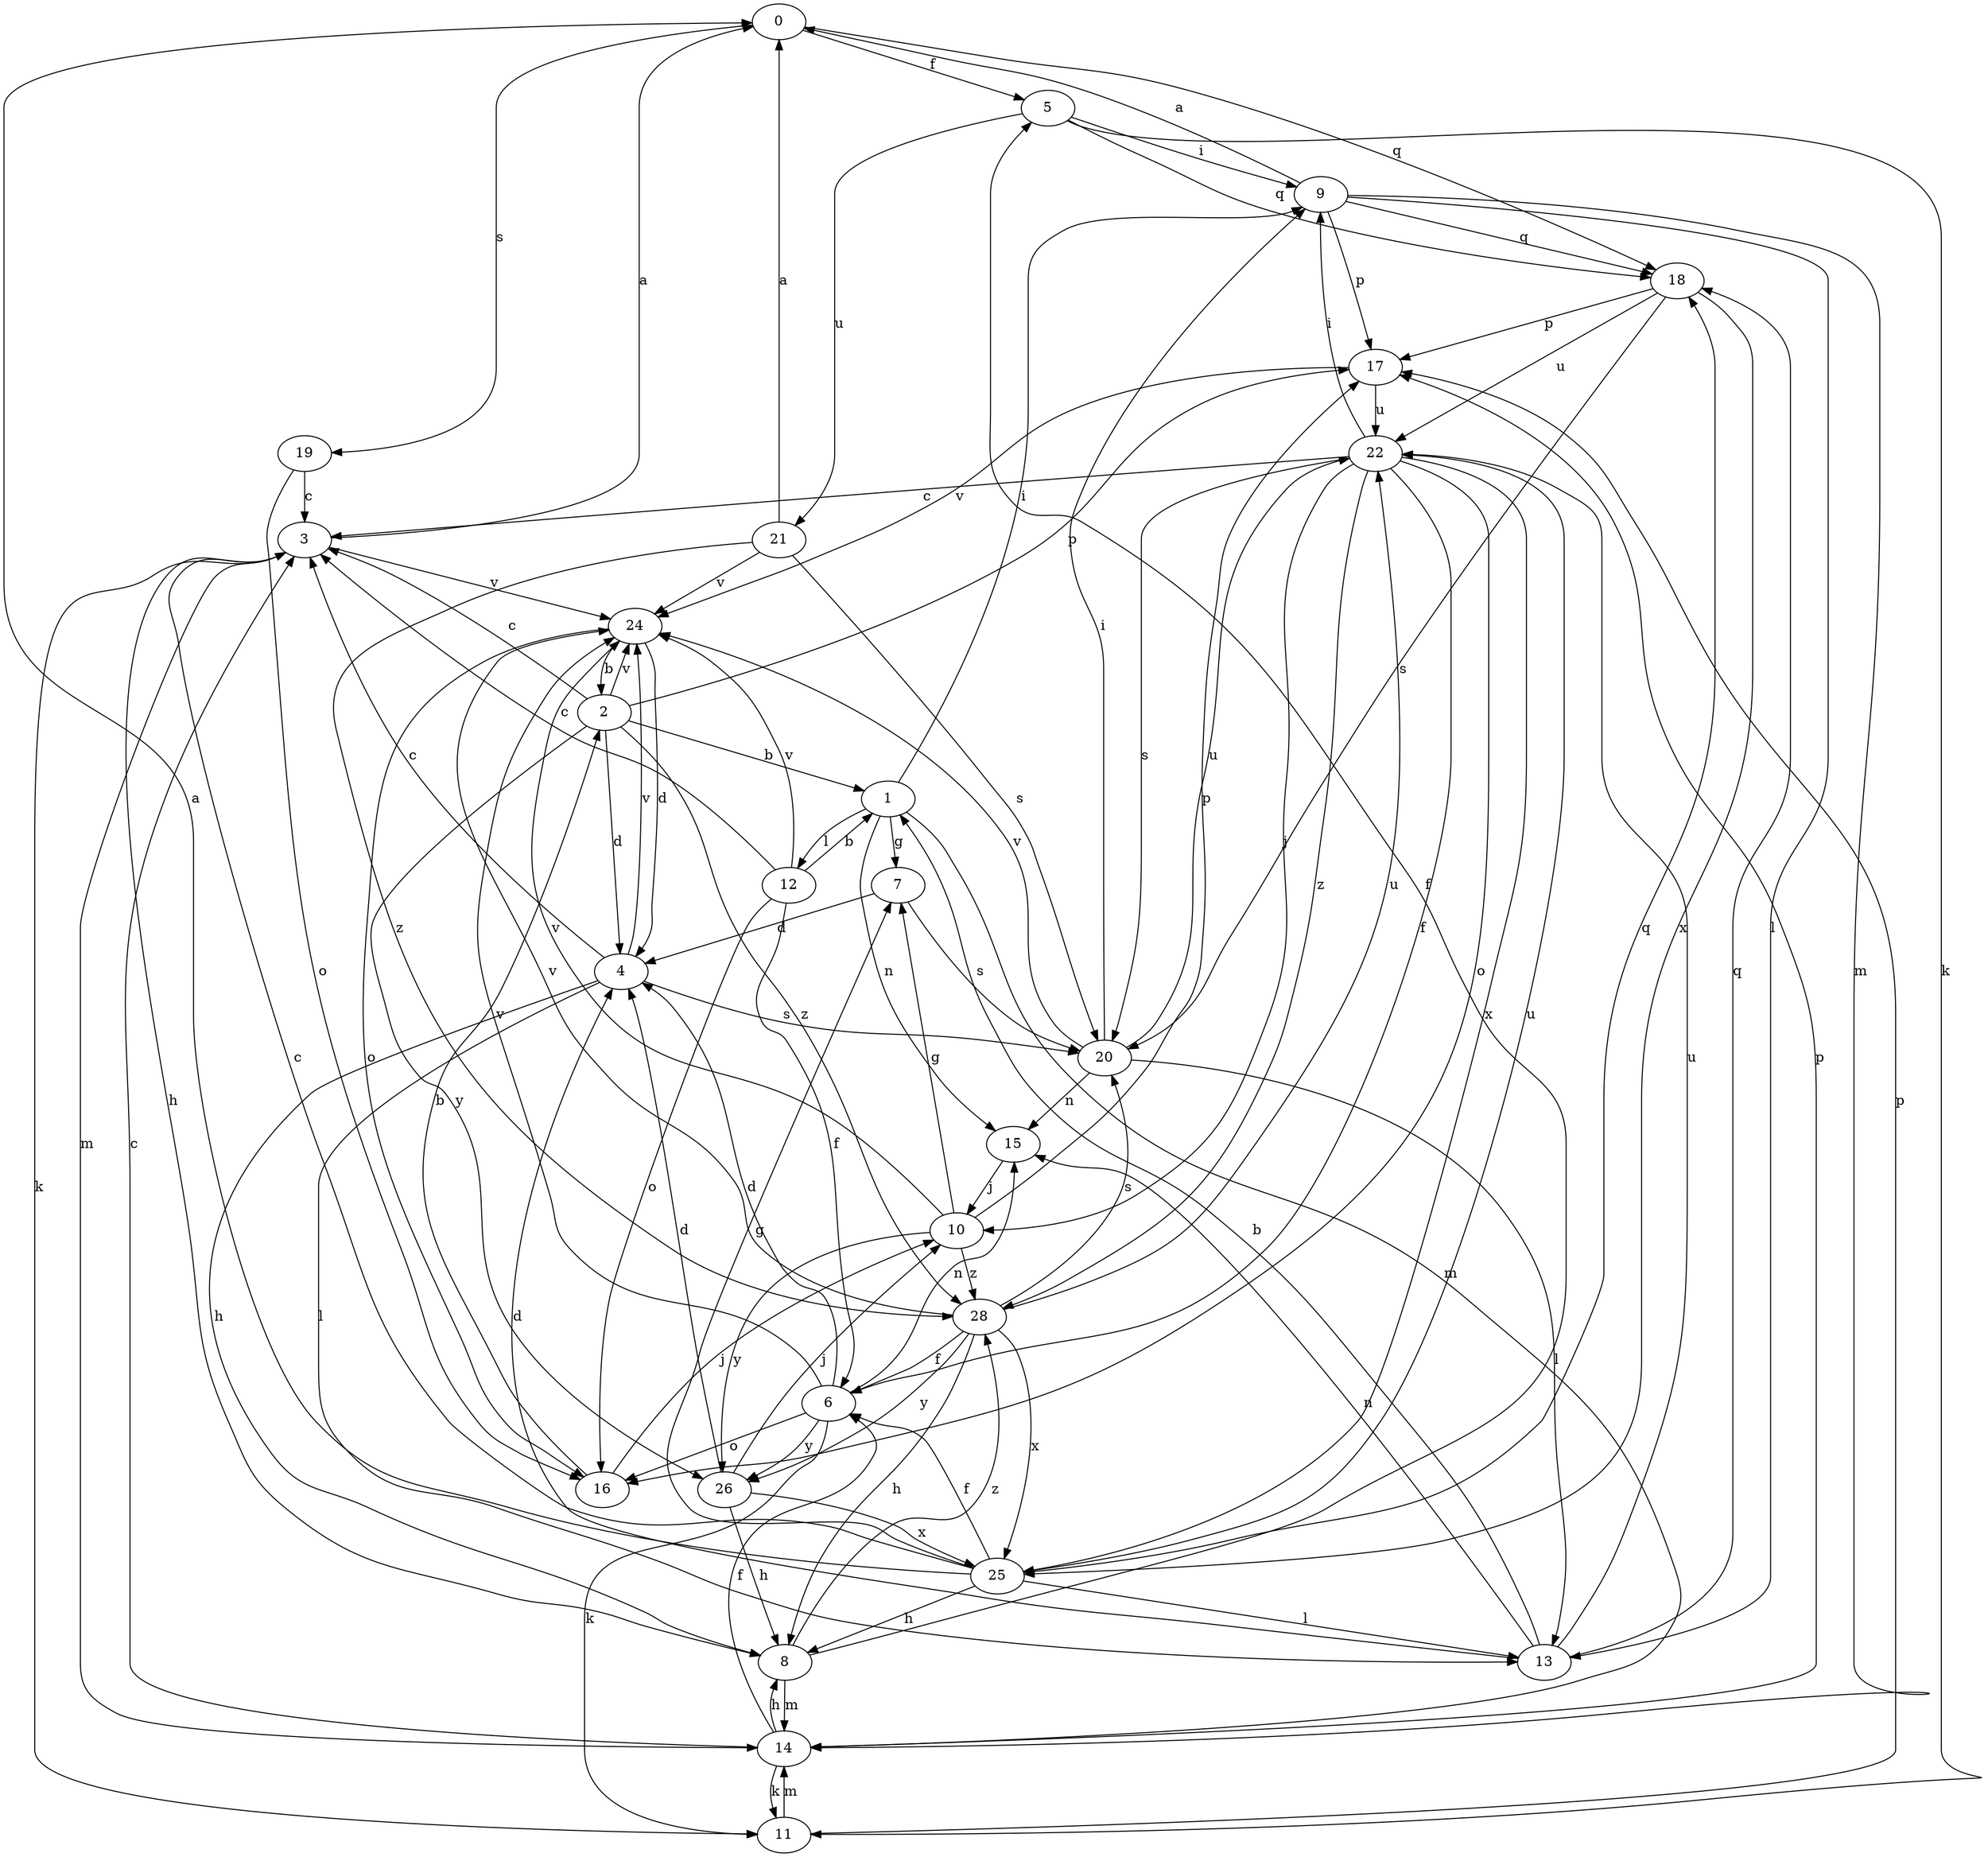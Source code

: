 strict digraph  {
0;
1;
2;
3;
4;
5;
6;
7;
8;
9;
10;
11;
12;
13;
14;
15;
16;
17;
18;
19;
20;
21;
22;
24;
25;
26;
28;
0 -> 5  [label=f];
0 -> 18  [label=q];
0 -> 19  [label=s];
1 -> 7  [label=g];
1 -> 9  [label=i];
1 -> 12  [label=l];
1 -> 14  [label=m];
1 -> 15  [label=n];
2 -> 1  [label=b];
2 -> 3  [label=c];
2 -> 4  [label=d];
2 -> 17  [label=p];
2 -> 24  [label=v];
2 -> 26  [label=y];
2 -> 28  [label=z];
3 -> 0  [label=a];
3 -> 8  [label=h];
3 -> 11  [label=k];
3 -> 14  [label=m];
3 -> 24  [label=v];
4 -> 3  [label=c];
4 -> 8  [label=h];
4 -> 13  [label=l];
4 -> 20  [label=s];
4 -> 24  [label=v];
5 -> 9  [label=i];
5 -> 11  [label=k];
5 -> 18  [label=q];
5 -> 21  [label=u];
6 -> 4  [label=d];
6 -> 11  [label=k];
6 -> 15  [label=n];
6 -> 16  [label=o];
6 -> 24  [label=v];
6 -> 26  [label=y];
7 -> 4  [label=d];
7 -> 20  [label=s];
8 -> 5  [label=f];
8 -> 14  [label=m];
8 -> 28  [label=z];
9 -> 0  [label=a];
9 -> 13  [label=l];
9 -> 14  [label=m];
9 -> 17  [label=p];
9 -> 18  [label=q];
10 -> 7  [label=g];
10 -> 17  [label=p];
10 -> 24  [label=v];
10 -> 26  [label=y];
10 -> 28  [label=z];
11 -> 14  [label=m];
11 -> 17  [label=p];
12 -> 1  [label=b];
12 -> 3  [label=c];
12 -> 6  [label=f];
12 -> 16  [label=o];
12 -> 24  [label=v];
13 -> 1  [label=b];
13 -> 4  [label=d];
13 -> 15  [label=n];
13 -> 18  [label=q];
13 -> 22  [label=u];
14 -> 3  [label=c];
14 -> 6  [label=f];
14 -> 8  [label=h];
14 -> 11  [label=k];
14 -> 17  [label=p];
15 -> 10  [label=j];
16 -> 2  [label=b];
16 -> 10  [label=j];
17 -> 22  [label=u];
17 -> 24  [label=v];
18 -> 17  [label=p];
18 -> 20  [label=s];
18 -> 22  [label=u];
18 -> 25  [label=x];
19 -> 3  [label=c];
19 -> 16  [label=o];
20 -> 9  [label=i];
20 -> 13  [label=l];
20 -> 15  [label=n];
20 -> 22  [label=u];
20 -> 24  [label=v];
21 -> 0  [label=a];
21 -> 20  [label=s];
21 -> 24  [label=v];
21 -> 28  [label=z];
22 -> 3  [label=c];
22 -> 6  [label=f];
22 -> 9  [label=i];
22 -> 10  [label=j];
22 -> 16  [label=o];
22 -> 20  [label=s];
22 -> 25  [label=x];
22 -> 28  [label=z];
24 -> 2  [label=b];
24 -> 4  [label=d];
24 -> 16  [label=o];
25 -> 0  [label=a];
25 -> 3  [label=c];
25 -> 6  [label=f];
25 -> 7  [label=g];
25 -> 8  [label=h];
25 -> 13  [label=l];
25 -> 18  [label=q];
25 -> 22  [label=u];
26 -> 4  [label=d];
26 -> 8  [label=h];
26 -> 10  [label=j];
26 -> 25  [label=x];
28 -> 6  [label=f];
28 -> 8  [label=h];
28 -> 20  [label=s];
28 -> 22  [label=u];
28 -> 24  [label=v];
28 -> 25  [label=x];
28 -> 26  [label=y];
}
